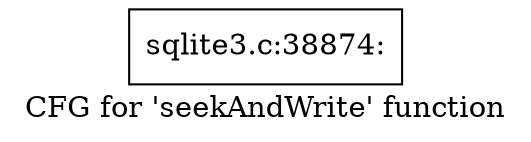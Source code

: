 digraph "CFG for 'seekAndWrite' function" {
	label="CFG for 'seekAndWrite' function";

	Node0x55c0f708f080 [shape=record,label="{sqlite3.c:38874:}"];
}
